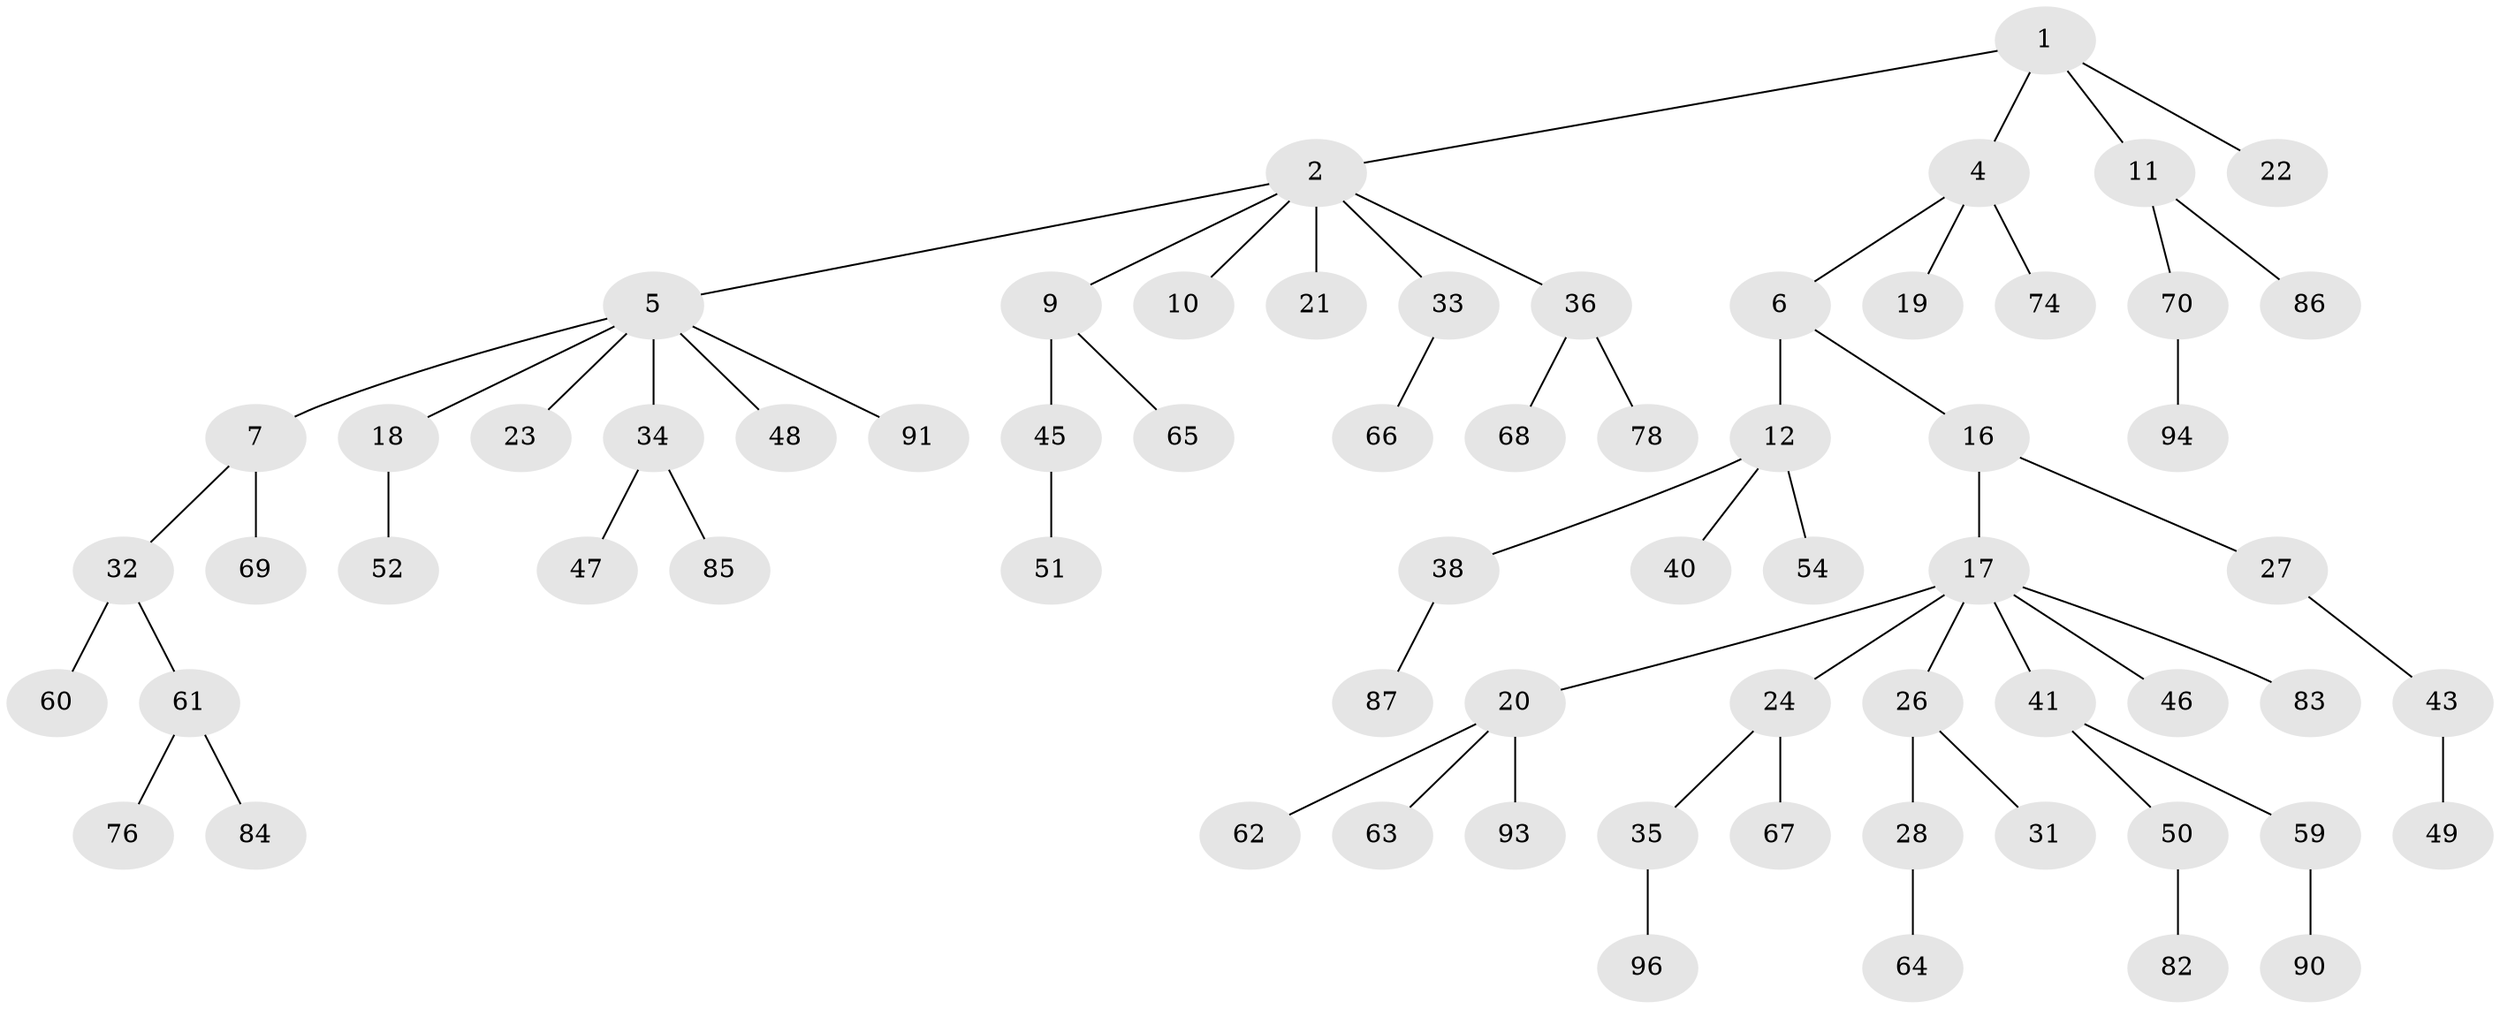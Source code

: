 // original degree distribution, {5: 0.03125, 4: 0.041666666666666664, 3: 0.20833333333333334, 2: 0.25, 7: 0.010416666666666666, 1: 0.4583333333333333}
// Generated by graph-tools (version 1.1) at 2025/11/02/27/25 16:11:26]
// undirected, 67 vertices, 66 edges
graph export_dot {
graph [start="1"]
  node [color=gray90,style=filled];
  1 [super="+57"];
  2 [super="+3"];
  4 [super="+8"];
  5 [super="+13"];
  6;
  7 [super="+30"];
  9 [super="+14"];
  10 [super="+75"];
  11;
  12 [super="+15"];
  16;
  17 [super="+39"];
  18 [super="+56"];
  19;
  20 [super="+25"];
  21;
  22;
  23;
  24 [super="+29"];
  26;
  27 [super="+80"];
  28;
  31;
  32 [super="+44"];
  33 [super="+89"];
  34 [super="+79"];
  35 [super="+37"];
  36 [super="+42"];
  38;
  40;
  41 [super="+55"];
  43 [super="+72"];
  45;
  46 [super="+71"];
  47;
  48;
  49;
  50 [super="+53"];
  51;
  52;
  54 [super="+58"];
  59 [super="+77"];
  60;
  61;
  62;
  63;
  64;
  65 [super="+73"];
  66;
  67 [super="+81"];
  68;
  69;
  70 [super="+92"];
  74;
  76;
  78;
  82;
  83;
  84 [super="+88"];
  85;
  86;
  87;
  90;
  91 [super="+95"];
  93;
  94;
  96;
  1 -- 2;
  1 -- 4;
  1 -- 11;
  1 -- 22;
  2 -- 5;
  2 -- 36;
  2 -- 33;
  2 -- 21;
  2 -- 9;
  2 -- 10;
  4 -- 6;
  4 -- 74;
  4 -- 19;
  5 -- 7;
  5 -- 34;
  5 -- 48;
  5 -- 18;
  5 -- 23;
  5 -- 91;
  6 -- 12;
  6 -- 16;
  7 -- 32;
  7 -- 69;
  9 -- 65;
  9 -- 45;
  11 -- 70;
  11 -- 86;
  12 -- 38;
  12 -- 54;
  12 -- 40;
  16 -- 17;
  16 -- 27;
  17 -- 20;
  17 -- 24;
  17 -- 26;
  17 -- 41;
  17 -- 83;
  17 -- 46;
  18 -- 52;
  20 -- 62;
  20 -- 63;
  20 -- 93;
  24 -- 35;
  24 -- 67;
  26 -- 28;
  26 -- 31;
  27 -- 43;
  28 -- 64;
  32 -- 61;
  32 -- 60;
  33 -- 66;
  34 -- 47;
  34 -- 85;
  35 -- 96;
  36 -- 78;
  36 -- 68;
  38 -- 87;
  41 -- 50;
  41 -- 59;
  43 -- 49;
  45 -- 51;
  50 -- 82;
  59 -- 90;
  61 -- 76;
  61 -- 84;
  70 -- 94;
}
